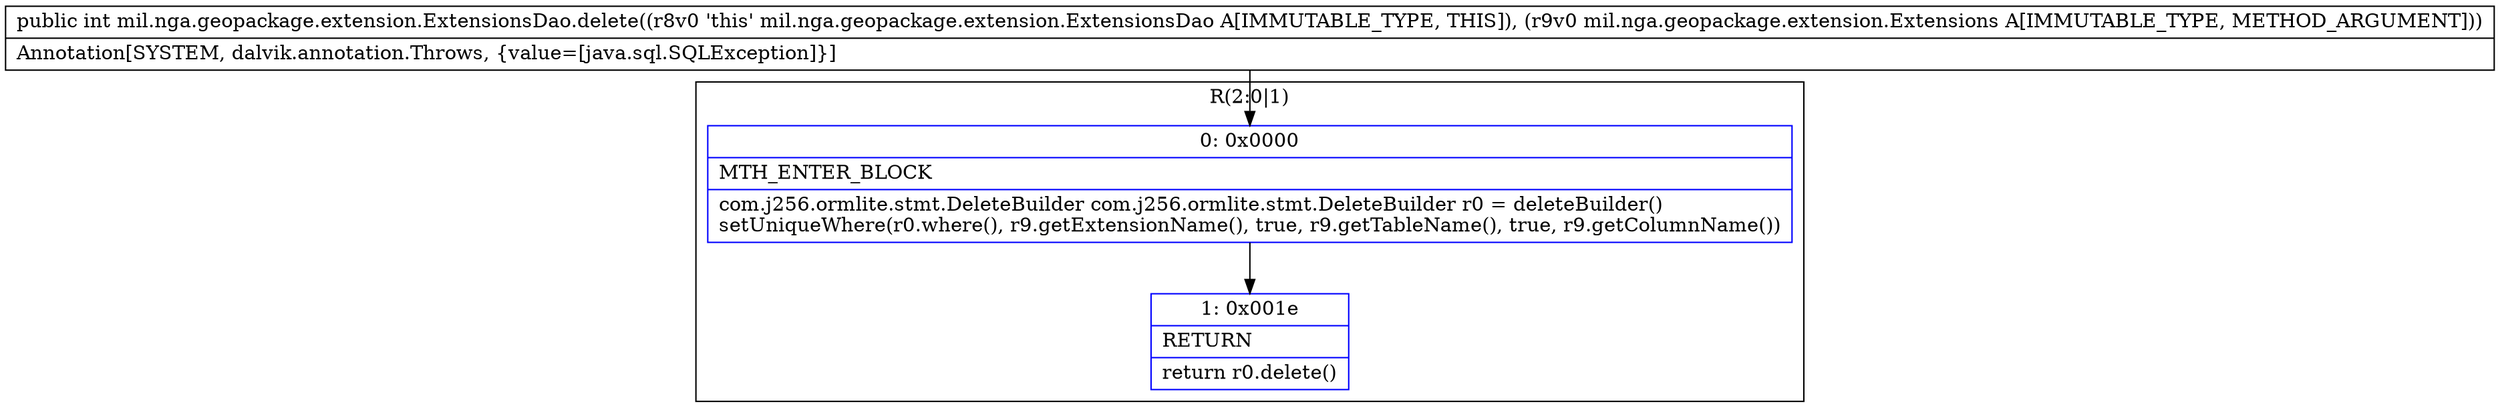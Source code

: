 digraph "CFG formil.nga.geopackage.extension.ExtensionsDao.delete(Lmil\/nga\/geopackage\/extension\/Extensions;)I" {
subgraph cluster_Region_1746628846 {
label = "R(2:0|1)";
node [shape=record,color=blue];
Node_0 [shape=record,label="{0\:\ 0x0000|MTH_ENTER_BLOCK\l|com.j256.ormlite.stmt.DeleteBuilder com.j256.ormlite.stmt.DeleteBuilder r0 = deleteBuilder()\lsetUniqueWhere(r0.where(), r9.getExtensionName(), true, r9.getTableName(), true, r9.getColumnName())\l}"];
Node_1 [shape=record,label="{1\:\ 0x001e|RETURN\l|return r0.delete()\l}"];
}
MethodNode[shape=record,label="{public int mil.nga.geopackage.extension.ExtensionsDao.delete((r8v0 'this' mil.nga.geopackage.extension.ExtensionsDao A[IMMUTABLE_TYPE, THIS]), (r9v0 mil.nga.geopackage.extension.Extensions A[IMMUTABLE_TYPE, METHOD_ARGUMENT]))  | Annotation[SYSTEM, dalvik.annotation.Throws, \{value=[java.sql.SQLException]\}]\l}"];
MethodNode -> Node_0;
Node_0 -> Node_1;
}

